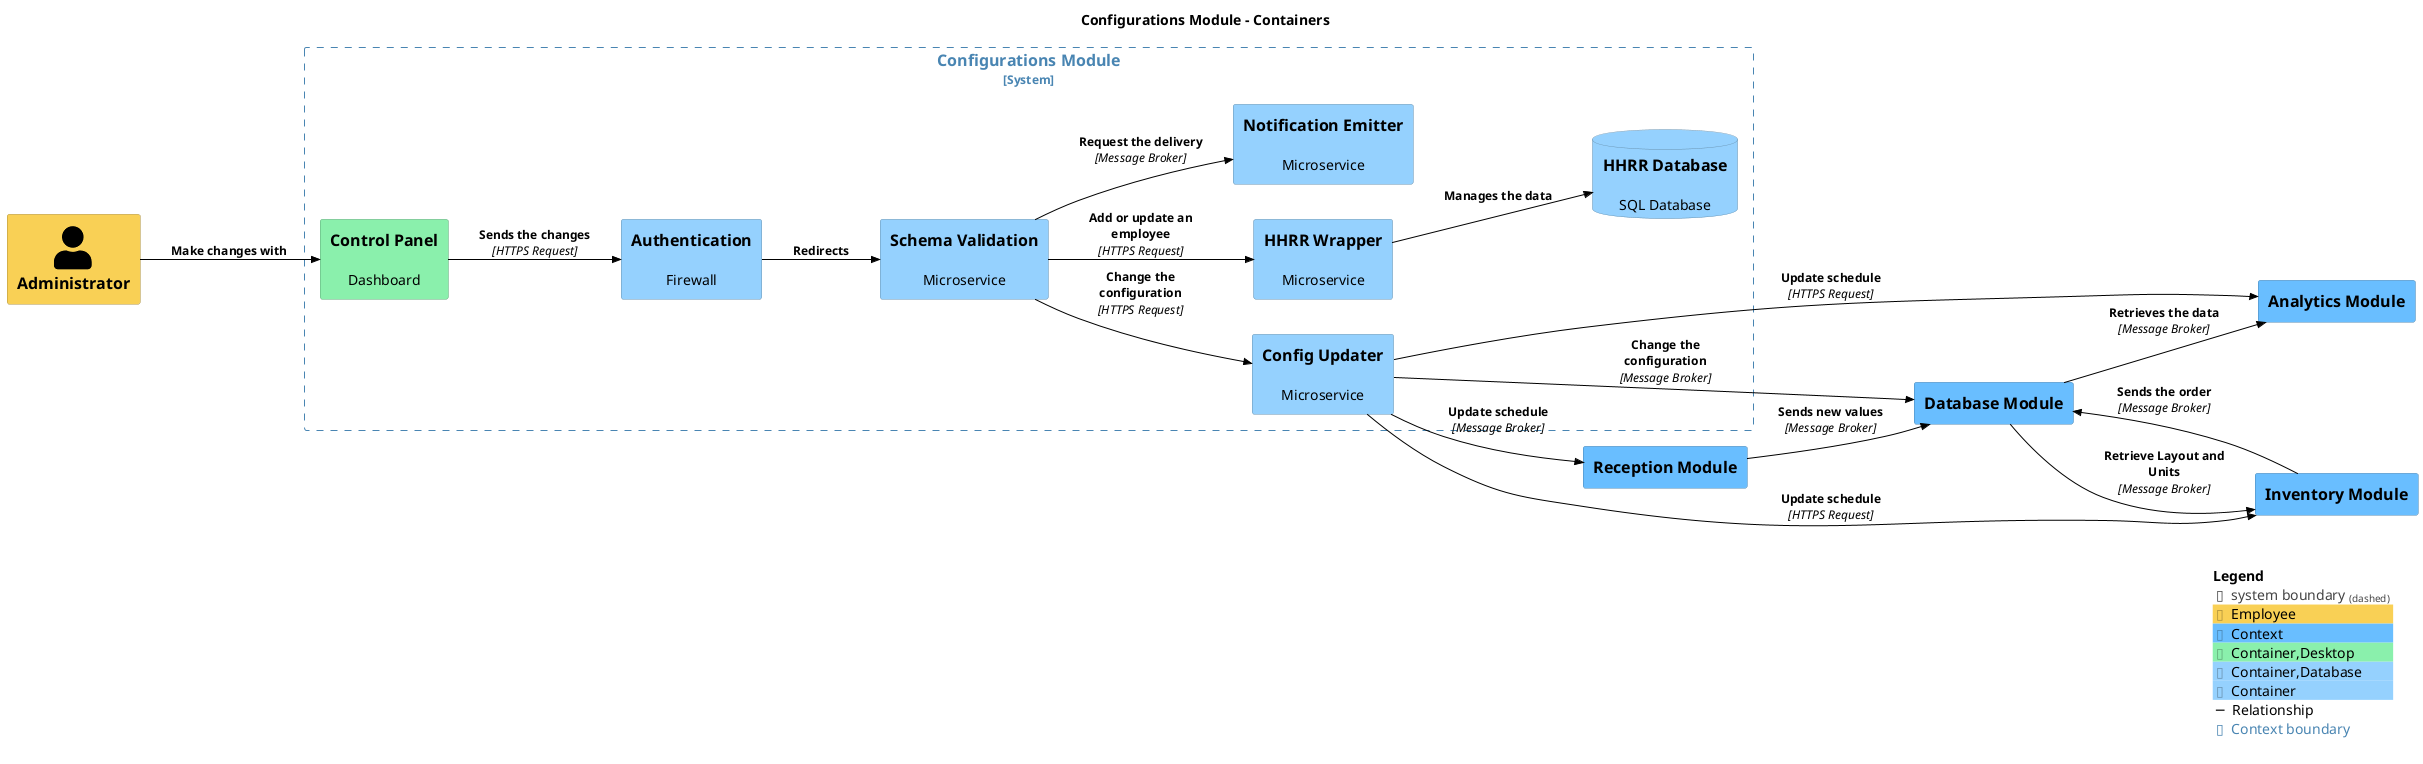 @startuml
set separator none
title Configurations Module - Containers

left to right direction

!include <C4/C4>
!include <C4/C4_Context>
!include <C4/C4_Container>

AddElementTag("Employee", $bgColor="#f9d055", $borderColor="#ae913b", $fontColor="#000000", $sprite="", $shadowing="")
AddElementTag("Context", $bgColor="#69beff", $borderColor="#4985b2", $fontColor="#000000", $sprite="", $shadowing="")
AddElementTag("Container,Desktop", $bgColor="#8af0ac", $borderColor="#60a878", $fontColor="#000000", $sprite="", $shadowing="")
AddElementTag("Container,Database", $bgColor="#95d1fe", $borderColor="#6892b1", $fontColor="#000000", $sprite="", $shadowing="")
AddElementTag("Container", $bgColor="#95d1fe", $borderColor="#6892b1", $fontColor="#000000", $sprite="", $shadowing="")

AddRelTag("Relationship", $textColor="#000000", $lineColor="#000000", $lineStyle = "")

AddBoundaryTag("Context", $bgColor="#ffffff", $borderColor="#4985b2", $fontColor="#4985b2", $shadowing="")

System(AnalyticsModule, "Analytics Module", $descr="", $tags="Context", $link="")
Person_Ext(Administrator, "Administrator", $descr="", $tags="Employee", $link="")
System(DatabaseModule, "Database Module", $descr="", $tags="Context", $link="")
System(InventoryModule, "Inventory Module", $descr="", $tags="Context", $link="")
System(ReceptionModule, "Reception Module", $descr="", $tags="Context", $link="")

System_Boundary("ConfigurationsModule_boundary", "Configurations Module", $tags="Context") {
  Container(ConfigurationsModule.ControlPanel, "Control Panel", $techn="", $descr="Dashboard", $tags="Container,Desktop", $link="")
  Container(ConfigurationsModule.HHRRWrapper, "HHRR Wrapper", $techn="", $descr="Microservice", $tags="Container", $link="")
  ContainerDb(ConfigurationsModule.HHRRDatabase, "HHRR Database", $techn="", $descr="SQL Database", $tags="Container,Database", $link="")
  Container(ConfigurationsModule.ConfigUpdater, "Config Updater", $techn="", $descr="Microservice", $tags="Container", $link="")
  Container(ConfigurationsModule.NotificationEmitter, "Notification Emitter", $techn="", $descr="Microservice", $tags="Container", $link="")
  Container(ConfigurationsModule.SchemaValidation, "Schema Validation", $techn="", $descr="Microservice", $tags="Container", $link="")
  Container(ConfigurationsModule.Authentication, "Authentication", $techn="", $descr="Firewall", $tags="Container", $link="")
}

Rel_D(ReceptionModule, DatabaseModule, "Sends new values", $techn="Message Broker", $tags="Relationship", $link="")
Rel_D(Administrator, ConfigurationsModule.ControlPanel, "Make changes with", $techn="", $tags="Relationship", $link="")
Rel_D(ConfigurationsModule.HHRRWrapper, ConfigurationsModule.HHRRDatabase, "Manages the data", $techn="", $tags="Relationship", $link="")
Rel_D(ConfigurationsModule.ConfigUpdater, DatabaseModule, "Change the configuration", $techn="Message Broker", $tags="Relationship", $link="")
Rel_D(ConfigurationsModule.ConfigUpdater, AnalyticsModule, "Update schedule", $techn="HTTPS Request", $tags="Relationship", $link="")
Rel_D(ConfigurationsModule.ConfigUpdater, InventoryModule, "Update schedule", $techn="HTTPS Request", $tags="Relationship", $link="")
Rel_D(ConfigurationsModule.ConfigUpdater, ReceptionModule, "Update schedule", $techn="Message Broker", $tags="Relationship", $link="")
Rel_D(ConfigurationsModule.SchemaValidation, ConfigurationsModule.HHRRWrapper, "Add or update an employee", $techn="HTTPS Request", $tags="Relationship", $link="")
Rel_D(ConfigurationsModule.SchemaValidation, ConfigurationsModule.ConfigUpdater, "Change the configuration", $techn="HTTPS Request", $tags="Relationship", $link="")
Rel_D(ConfigurationsModule.SchemaValidation, ConfigurationsModule.NotificationEmitter, "Request the delivery", $techn="Message Broker", $tags="Relationship", $link="")
Rel_D(ConfigurationsModule.ControlPanel, ConfigurationsModule.Authentication, "Sends the changes", $techn="HTTPS Request", $tags="Relationship", $link="")
Rel_D(ConfigurationsModule.Authentication, ConfigurationsModule.SchemaValidation, "Redirects", $techn="", $tags="Relationship", $link="")
Rel_D(DatabaseModule, InventoryModule, "Retrieve Layout and Units", $techn="Message Broker", $tags="Relationship", $link="")
Rel_D(InventoryModule, DatabaseModule, "Sends the order", $techn="Message Broker", $tags="Relationship", $link="")
Rel_D(DatabaseModule, AnalyticsModule, "Retrieves the data", $techn="Message Broker", $tags="Relationship", $link="")

SHOW_LEGEND(true)
@enduml